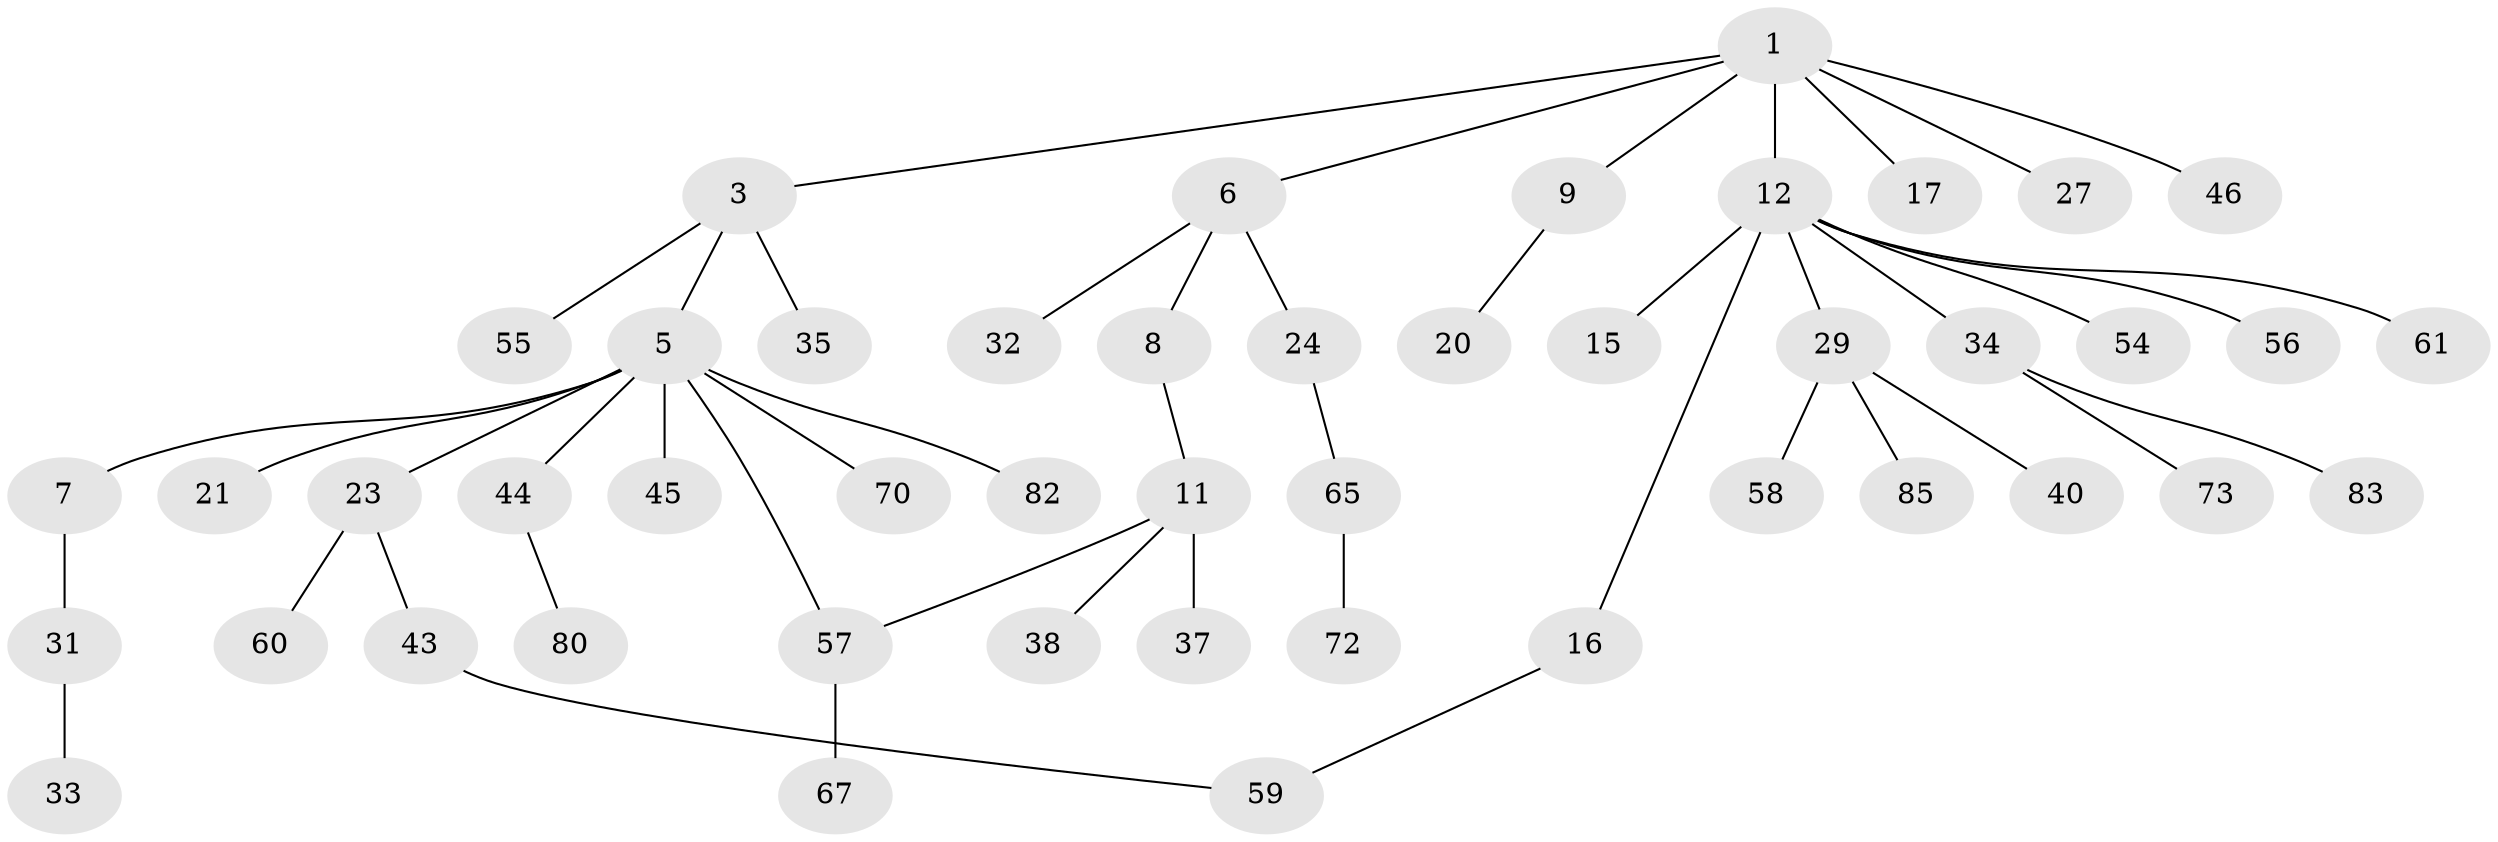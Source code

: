 // original degree distribution, {3: 0.19148936170212766, 6: 0.031914893617021274, 4: 0.06382978723404255, 2: 0.24468085106382978, 5: 0.010638297872340425, 1: 0.4574468085106383}
// Generated by graph-tools (version 1.1) at 2025/16/03/04/25 18:16:52]
// undirected, 47 vertices, 48 edges
graph export_dot {
graph [start="1"]
  node [color=gray90,style=filled];
  1 [super="+2"];
  3 [super="+4+13"];
  5 [super="+10"];
  6;
  7 [super="+14+42"];
  8 [super="+41"];
  9 [super="+87+19"];
  11 [super="+25+86"];
  12 [super="+22+18"];
  15 [super="+30"];
  16;
  17;
  20 [super="+28"];
  21;
  23 [super="+49"];
  24 [super="+94"];
  27 [super="+79+39"];
  29 [super="+36+47"];
  31;
  32 [super="+68"];
  33 [super="+62"];
  34;
  35;
  37;
  38;
  40;
  43 [super="+51"];
  44 [super="+53"];
  45 [super="+91"];
  46;
  54;
  55;
  56;
  57 [super="+88"];
  58;
  59 [super="+71"];
  60 [super="+66"];
  61 [super="+63+64"];
  65 [super="+89"];
  67;
  70 [super="+81"];
  72;
  73;
  80;
  82;
  83;
  85;
  1 -- 17;
  1 -- 27;
  1 -- 3;
  1 -- 6;
  1 -- 9;
  1 -- 12;
  1 -- 46;
  3 -- 35;
  3 -- 5;
  3 -- 55;
  5 -- 7;
  5 -- 21;
  5 -- 44;
  5 -- 82;
  5 -- 70;
  5 -- 23;
  5 -- 57;
  5 -- 45;
  6 -- 8;
  6 -- 24;
  6 -- 32;
  7 -- 31;
  8 -- 11;
  9 -- 20;
  11 -- 37;
  11 -- 38;
  11 -- 57;
  12 -- 15;
  12 -- 16;
  12 -- 54;
  12 -- 56;
  12 -- 29;
  12 -- 61;
  12 -- 34;
  16 -- 59;
  23 -- 43;
  23 -- 60;
  24 -- 65;
  29 -- 40;
  29 -- 85;
  29 -- 58;
  31 -- 33;
  34 -- 73;
  34 -- 83;
  43 -- 59;
  44 -- 80;
  57 -- 67;
  65 -- 72;
}
